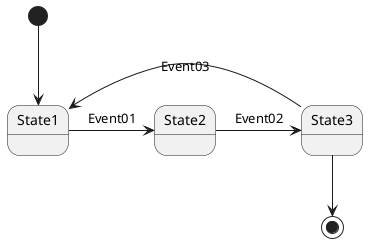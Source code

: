 @startuml
[*] --> State1
State1 -> State2 : Event01
State2 -> State3 : Event02
State3 -> State1 : Event03
State3 --> [*]
@enduml
